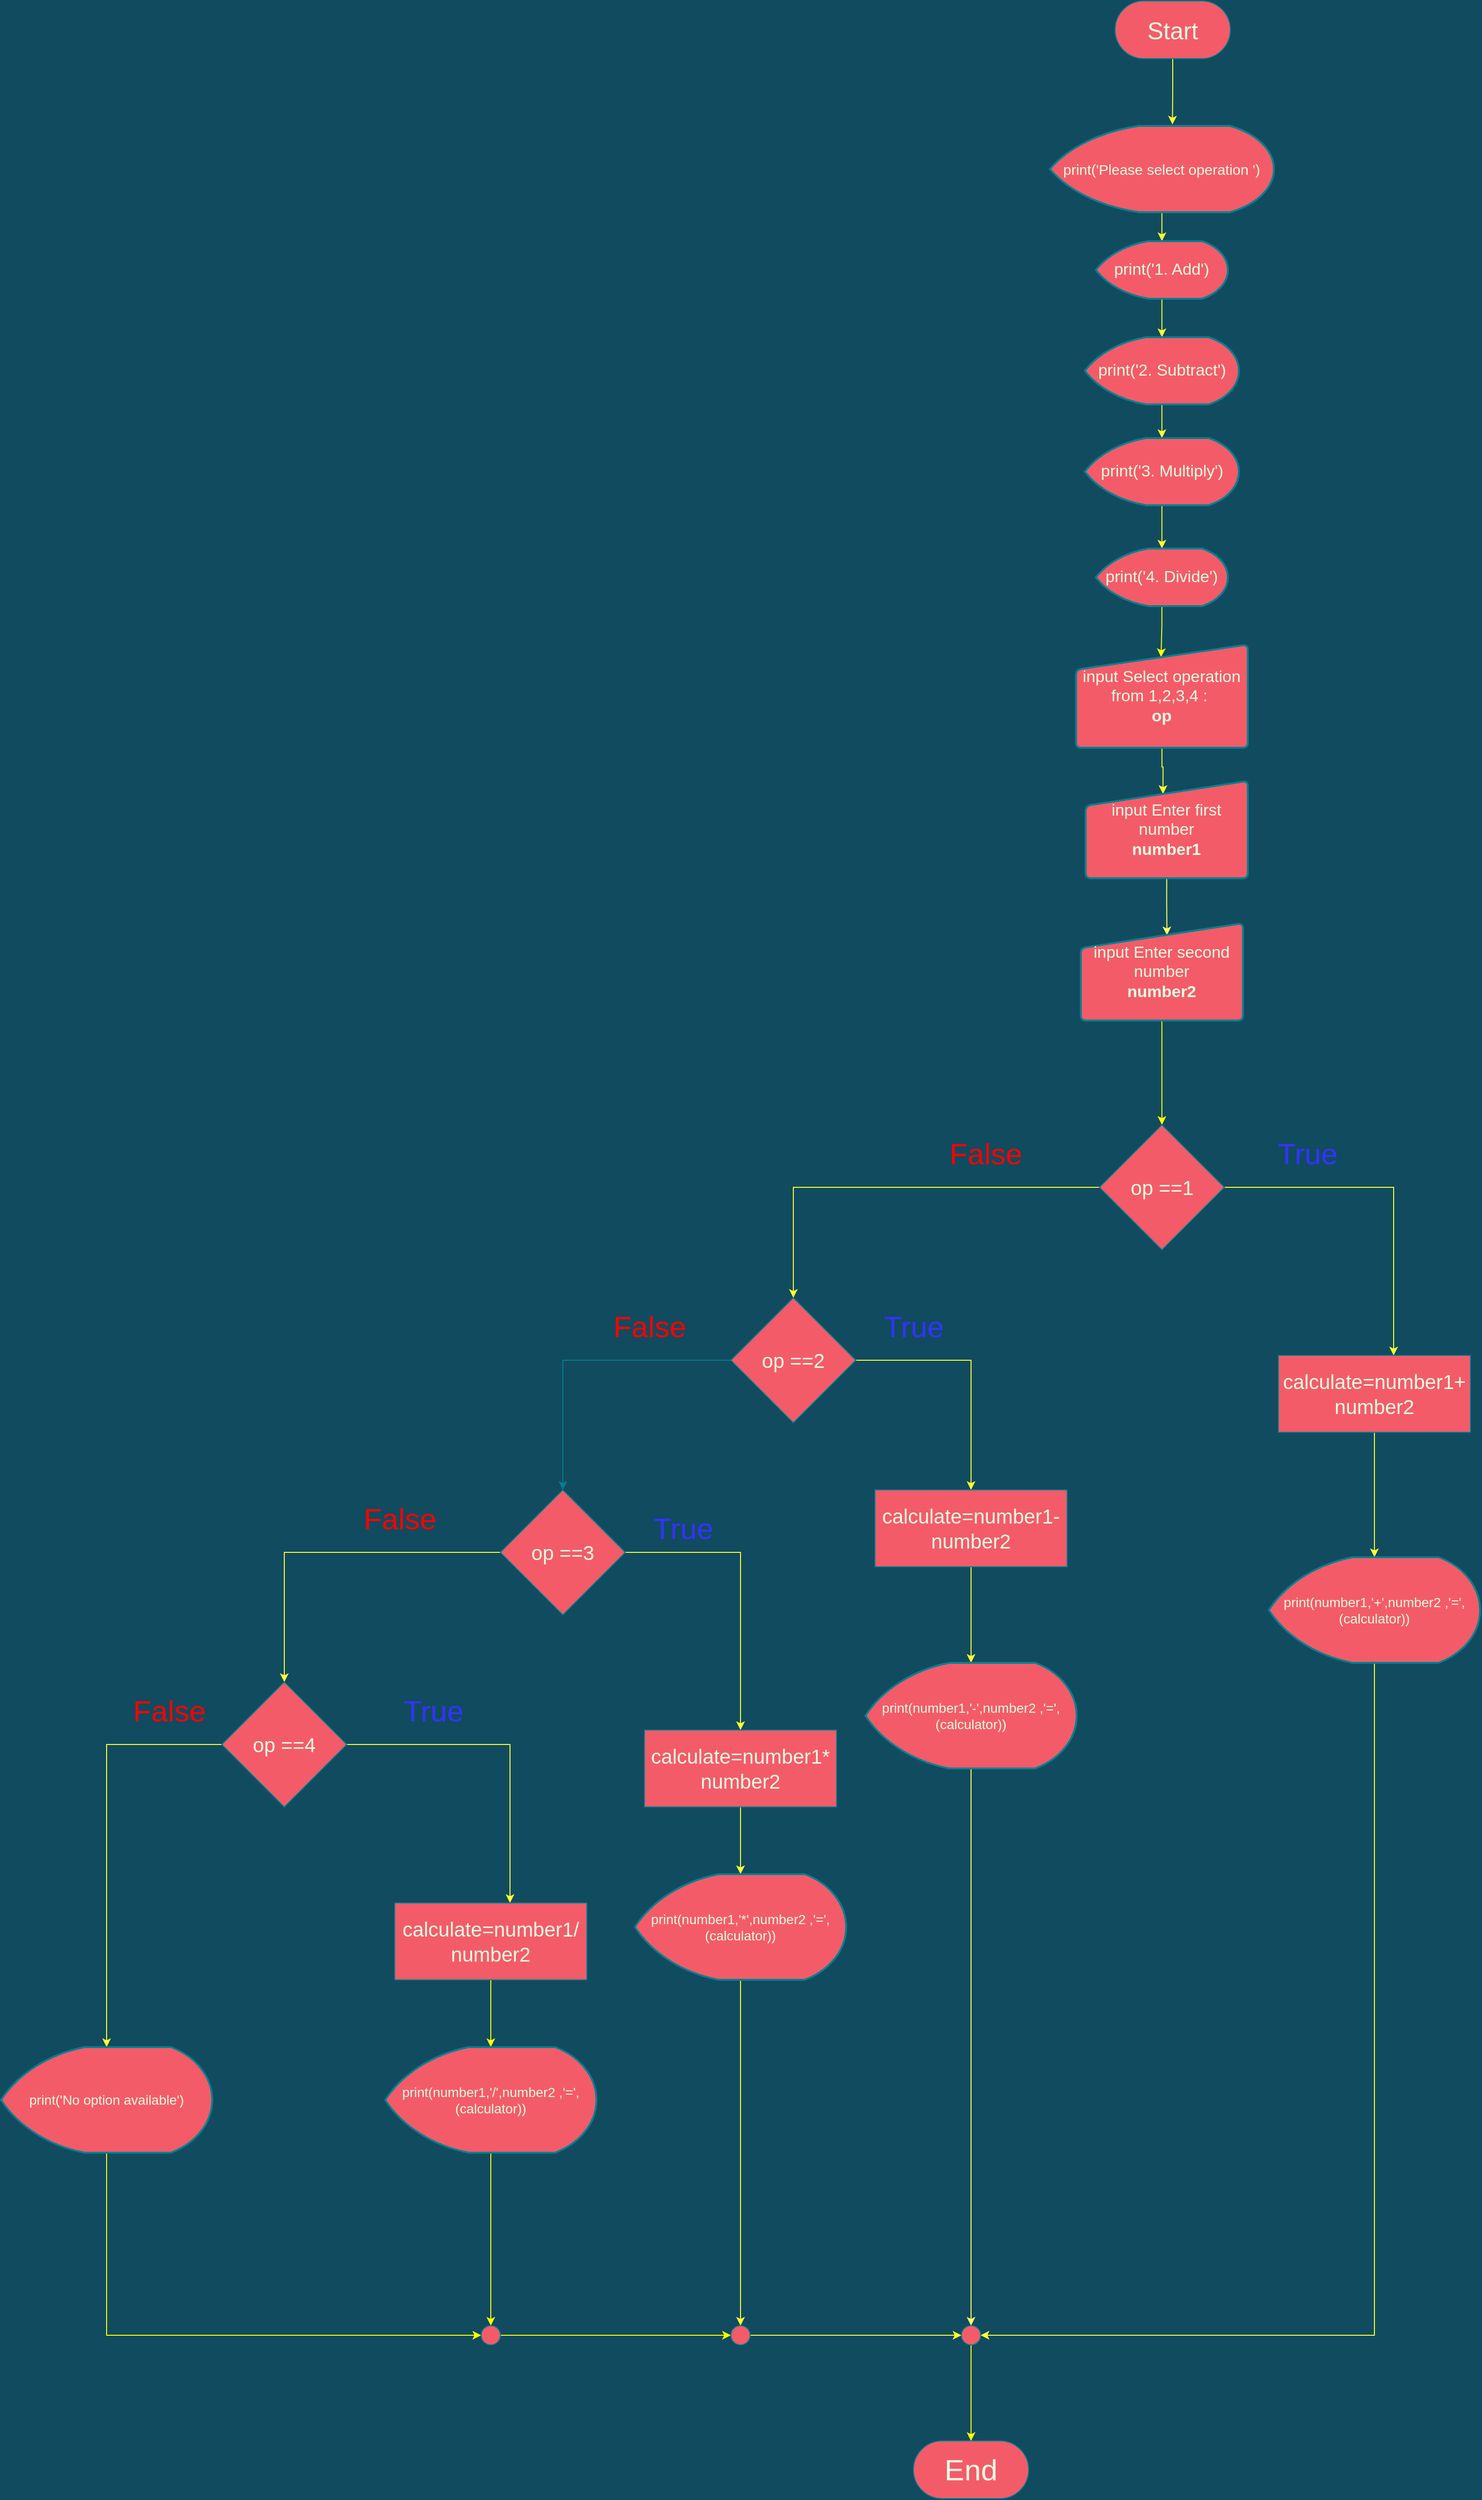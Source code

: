 <mxfile>
    <diagram id="1agtAEiwRiiUMDXfTcnm" name="Page-1">
        <mxGraphModel dx="1728" dy="880" grid="1" gridSize="10" guides="1" tooltips="1" connect="1" arrows="1" fold="1" page="1" pageScale="1" pageWidth="850" pageHeight="1100" background="#114B5F" math="0" shadow="0">
            <root>
                <mxCell id="0"/>
                <mxCell id="1" parent="0"/>
                <mxCell id="44" style="edgeStyle=orthogonalEdgeStyle;rounded=0;orthogonalLoop=1;jettySize=auto;html=1;exitX=0.5;exitY=1;exitDx=0;exitDy=0;entryX=0.547;entryY=-0.016;entryDx=0;entryDy=0;entryPerimeter=0;fontColor=#E4FDE1;labelBackgroundColor=#114B5F;strokeColor=#FFFF33;" parent="1" source="2" target="4" edge="1">
                    <mxGeometry relative="1" as="geometry"/>
                </mxCell>
                <mxCell id="2" value="&lt;font style=&quot;font-size: 25px&quot;&gt;Start&lt;/font&gt;" style="rounded=1;whiteSpace=wrap;html=1;arcSize=50;fillColor=#F45B69;strokeColor=#028090;fontColor=#E4FDE1;" parent="1" vertex="1">
                    <mxGeometry x="390" y="60" width="120" height="60" as="geometry"/>
                </mxCell>
                <mxCell id="45" style="edgeStyle=orthogonalEdgeStyle;rounded=0;orthogonalLoop=1;jettySize=auto;html=1;exitX=0.5;exitY=1;exitDx=0;exitDy=0;exitPerimeter=0;entryX=0.5;entryY=0;entryDx=0;entryDy=0;entryPerimeter=0;fontColor=#E4FDE1;labelBackgroundColor=#114B5F;strokeColor=#FFFF33;" parent="1" source="4" target="6" edge="1">
                    <mxGeometry relative="1" as="geometry"/>
                </mxCell>
                <mxCell id="4" value="&lt;div&gt;&lt;font style=&quot;font-size: 15px&quot;&gt;print('Please select operation ')&lt;/font&gt;&lt;/div&gt;" style="strokeWidth=2;html=1;shape=mxgraph.flowchart.display;whiteSpace=wrap;fillColor=#F45B69;strokeColor=#028090;fontColor=#E4FDE1;" parent="1" vertex="1">
                    <mxGeometry x="322.08" y="190" width="233.32" height="90" as="geometry"/>
                </mxCell>
                <mxCell id="46" style="edgeStyle=orthogonalEdgeStyle;rounded=0;orthogonalLoop=1;jettySize=auto;html=1;exitX=0.5;exitY=1;exitDx=0;exitDy=0;exitPerimeter=0;entryX=0.5;entryY=0;entryDx=0;entryDy=0;entryPerimeter=0;fontColor=#E4FDE1;labelBackgroundColor=#114B5F;strokeColor=#FFFF33;" parent="1" source="6" target="8" edge="1">
                    <mxGeometry relative="1" as="geometry"/>
                </mxCell>
                <mxCell id="6" value="&lt;font style=&quot;font-size: 17px&quot;&gt;print('1. Add')&lt;/font&gt;" style="strokeWidth=2;html=1;shape=mxgraph.flowchart.display;whiteSpace=wrap;fillColor=#F45B69;strokeColor=#028090;fontColor=#E4FDE1;" parent="1" vertex="1">
                    <mxGeometry x="370" y="310" width="137.49" height="60" as="geometry"/>
                </mxCell>
                <mxCell id="47" style="edgeStyle=orthogonalEdgeStyle;rounded=0;orthogonalLoop=1;jettySize=auto;html=1;exitX=0.5;exitY=1;exitDx=0;exitDy=0;exitPerimeter=0;entryX=0.5;entryY=0;entryDx=0;entryDy=0;entryPerimeter=0;fontColor=#E4FDE1;labelBackgroundColor=#114B5F;strokeColor=#FFFF33;" parent="1" source="8" target="9" edge="1">
                    <mxGeometry relative="1" as="geometry"/>
                </mxCell>
                <mxCell id="8" value="&lt;font style=&quot;font-size: 17px&quot;&gt;print('2. Subtract')&lt;/font&gt;" style="strokeWidth=2;html=1;shape=mxgraph.flowchart.display;whiteSpace=wrap;fillColor=#F45B69;strokeColor=#028090;fontColor=#E4FDE1;" parent="1" vertex="1">
                    <mxGeometry x="358.54" y="410" width="160.41" height="70" as="geometry"/>
                </mxCell>
                <mxCell id="48" style="edgeStyle=orthogonalEdgeStyle;rounded=0;orthogonalLoop=1;jettySize=auto;html=1;exitX=0.5;exitY=1;exitDx=0;exitDy=0;exitPerimeter=0;entryX=0.5;entryY=0;entryDx=0;entryDy=0;entryPerimeter=0;fontColor=#E4FDE1;labelBackgroundColor=#114B5F;strokeColor=#FFFF33;" parent="1" source="9" target="10" edge="1">
                    <mxGeometry relative="1" as="geometry"/>
                </mxCell>
                <mxCell id="9" value="&lt;font style=&quot;font-size: 17px&quot;&gt;print('3. Multiply')&lt;/font&gt;" style="strokeWidth=2;html=1;shape=mxgraph.flowchart.display;whiteSpace=wrap;fillColor=#F45B69;strokeColor=#028090;fontColor=#E4FDE1;" parent="1" vertex="1">
                    <mxGeometry x="358.54" y="515" width="160.41" height="70" as="geometry"/>
                </mxCell>
                <mxCell id="49" style="edgeStyle=orthogonalEdgeStyle;rounded=0;orthogonalLoop=1;jettySize=auto;html=1;exitX=0.5;exitY=1;exitDx=0;exitDy=0;exitPerimeter=0;entryX=0.495;entryY=0.121;entryDx=0;entryDy=0;entryPerimeter=0;fontColor=#E4FDE1;labelBackgroundColor=#114B5F;strokeColor=#FFFF00;" parent="1" source="10" target="11" edge="1">
                    <mxGeometry relative="1" as="geometry"/>
                </mxCell>
                <mxCell id="10" value="&lt;font style=&quot;font-size: 17px&quot;&gt;print('4. Divide')&lt;/font&gt;" style="strokeWidth=2;html=1;shape=mxgraph.flowchart.display;whiteSpace=wrap;fillColor=#F45B69;strokeColor=#028090;fontColor=#E4FDE1;" parent="1" vertex="1">
                    <mxGeometry x="370" y="630" width="137.49" height="60" as="geometry"/>
                </mxCell>
                <mxCell id="52" style="edgeStyle=orthogonalEdgeStyle;rounded=0;orthogonalLoop=1;jettySize=auto;html=1;exitX=0.5;exitY=1;exitDx=0;exitDy=0;entryX=0.477;entryY=0.134;entryDx=0;entryDy=0;entryPerimeter=0;fontColor=#E4FDE1;labelBackgroundColor=#114B5F;strokeColor=#FFFF33;" parent="1" source="11" target="12" edge="1">
                    <mxGeometry relative="1" as="geometry"/>
                </mxCell>
                <mxCell id="11" value="&lt;font style=&quot;font-size: 17px&quot;&gt;input Select operation from 1,2,3,4 :&amp;nbsp;&lt;br&gt;&lt;b&gt;op&lt;/b&gt;&lt;br&gt;&lt;/font&gt;" style="html=1;strokeWidth=2;shape=manualInput;whiteSpace=wrap;rounded=1;size=26;arcSize=11;fillColor=#F45B69;strokeColor=#028090;fontColor=#E4FDE1;" parent="1" vertex="1">
                    <mxGeometry x="349.28" y="730" width="178.95" height="107.36" as="geometry"/>
                </mxCell>
                <mxCell id="53" style="edgeStyle=orthogonalEdgeStyle;rounded=0;orthogonalLoop=1;jettySize=auto;html=1;exitX=0.5;exitY=1;exitDx=0;exitDy=0;entryX=0.531;entryY=0.124;entryDx=0;entryDy=0;entryPerimeter=0;labelBackgroundColor=#114B5F;fontColor=#FFFF00;strokeColor=#FFFF66;" parent="1" source="12" target="14" edge="1">
                    <mxGeometry relative="1" as="geometry"/>
                </mxCell>
                <mxCell id="12" value="&lt;font style=&quot;font-size: 17px&quot;&gt;input Enter first number&lt;br&gt;&lt;b&gt;number1&lt;/b&gt;&lt;br&gt;&lt;/font&gt;" style="html=1;strokeWidth=2;shape=manualInput;whiteSpace=wrap;rounded=1;size=26;arcSize=11;fillColor=#F45B69;strokeColor=#028090;fontColor=#E4FDE1;" parent="1" vertex="1">
                    <mxGeometry x="359.27" y="871.88" width="168.95" height="101.36" as="geometry"/>
                </mxCell>
                <mxCell id="54" style="edgeStyle=orthogonalEdgeStyle;rounded=0;orthogonalLoop=1;jettySize=auto;html=1;exitX=0.5;exitY=1;exitDx=0;exitDy=0;entryX=0.5;entryY=0;entryDx=0;entryDy=0;fontColor=#E4FDE1;fillColor=#F45B69;labelBackgroundColor=#114B5F;strokeColor=#FFFF00;" parent="1" source="14" target="16" edge="1">
                    <mxGeometry relative="1" as="geometry"/>
                </mxCell>
                <mxCell id="14" value="&lt;font style=&quot;font-size: 17px&quot;&gt;input Enter second number&lt;br&gt;&lt;b&gt;number2&lt;/b&gt;&lt;br&gt;&lt;/font&gt;" style="html=1;strokeWidth=2;shape=manualInput;whiteSpace=wrap;rounded=1;size=26;arcSize=11;fillColor=#F45B69;strokeColor=#028090;fontColor=#E4FDE1;" parent="1" vertex="1">
                    <mxGeometry x="354.27" y="1020" width="168.95" height="101.36" as="geometry"/>
                </mxCell>
                <mxCell id="37" style="edgeStyle=orthogonalEdgeStyle;rounded=0;orthogonalLoop=1;jettySize=auto;html=1;exitX=0;exitY=0.5;exitDx=0;exitDy=0;entryX=0.5;entryY=0;entryDx=0;entryDy=0;fontColor=#E4FDE1;labelBackgroundColor=#114B5F;strokeColor=#FFFF33;" parent="1" source="16" target="17" edge="1">
                    <mxGeometry relative="1" as="geometry">
                        <mxPoint x="50" y="1295" as="targetPoint"/>
                    </mxGeometry>
                </mxCell>
                <mxCell id="43" style="edgeStyle=orthogonalEdgeStyle;rounded=0;orthogonalLoop=1;jettySize=auto;html=1;exitX=1;exitY=0.5;exitDx=0;exitDy=0;entryX=0.6;entryY=0;entryDx=0;entryDy=0;entryPerimeter=0;fontColor=#E4FDE1;labelBackgroundColor=#114B5F;strokeColor=#FFFF33;" parent="1" source="16" target="21" edge="1">
                    <mxGeometry relative="1" as="geometry">
                        <mxPoint x="680" y="1460" as="targetPoint"/>
                    </mxGeometry>
                </mxCell>
                <mxCell id="16" value="&lt;font style=&quot;font-size: 21px&quot;&gt;op ==1&lt;/font&gt;" style="rhombus;whiteSpace=wrap;html=1;fillColor=#F45B69;strokeColor=#028090;fontColor=#E4FDE1;" parent="1" vertex="1">
                    <mxGeometry x="373.75" y="1230" width="130" height="130" as="geometry"/>
                </mxCell>
                <mxCell id="36" style="edgeStyle=orthogonalEdgeStyle;rounded=0;orthogonalLoop=1;jettySize=auto;html=1;exitX=0;exitY=0.5;exitDx=0;exitDy=0;entryX=0.5;entryY=0;entryDx=0;entryDy=0;strokeColor=#028090;fontColor=#E4FDE1;labelBackgroundColor=#114B5F;" parent="1" source="17" target="18" edge="1">
                    <mxGeometry relative="1" as="geometry">
                        <mxPoint x="-190" y="1475" as="targetPoint"/>
                    </mxGeometry>
                </mxCell>
                <mxCell id="42" style="edgeStyle=orthogonalEdgeStyle;rounded=0;orthogonalLoop=1;jettySize=auto;html=1;exitX=1;exitY=0.5;exitDx=0;exitDy=0;entryX=0.5;entryY=0;entryDx=0;entryDy=0;fontColor=#E4FDE1;labelBackgroundColor=#114B5F;strokeColor=#FFFF33;" parent="1" source="17" target="22" edge="1">
                    <mxGeometry relative="1" as="geometry">
                        <mxPoint x="240" y="1475" as="targetPoint"/>
                    </mxGeometry>
                </mxCell>
                <mxCell id="17" value="&lt;font style=&quot;font-size: 21px&quot;&gt;op ==2&lt;/font&gt;" style="rhombus;whiteSpace=wrap;html=1;fillColor=#F45B69;strokeColor=#028090;fontColor=#E4FDE1;" parent="1" vertex="1">
                    <mxGeometry x="-10" y="1410" width="130" height="130" as="geometry"/>
                </mxCell>
                <mxCell id="35" style="edgeStyle=orthogonalEdgeStyle;rounded=0;orthogonalLoop=1;jettySize=auto;html=1;exitX=0;exitY=0.5;exitDx=0;exitDy=0;entryX=0.5;entryY=0;entryDx=0;entryDy=0;fontColor=#E4FDE1;labelBackgroundColor=#114B5F;strokeColor=#FFFF33;" parent="1" source="18" target="20" edge="1">
                    <mxGeometry relative="1" as="geometry">
                        <mxPoint x="-580" y="1675" as="targetPoint"/>
                    </mxGeometry>
                </mxCell>
                <mxCell id="38" style="edgeStyle=orthogonalEdgeStyle;rounded=0;orthogonalLoop=1;jettySize=auto;html=1;exitX=1;exitY=0.5;exitDx=0;exitDy=0;entryX=0.5;entryY=0;entryDx=0;entryDy=0;fontColor=#E4FDE1;labelBackgroundColor=#114B5F;strokeColor=#FFFF33;" parent="1" source="18" target="23" edge="1">
                    <mxGeometry relative="1" as="geometry">
                        <mxPoint x="60" y="1675" as="targetPoint"/>
                    </mxGeometry>
                </mxCell>
                <mxCell id="18" value="&lt;font style=&quot;font-size: 21px&quot;&gt;op ==3&lt;/font&gt;" style="rhombus;whiteSpace=wrap;html=1;fillColor=#F45B69;strokeColor=#028090;fontColor=#E4FDE1;" parent="1" vertex="1">
                    <mxGeometry x="-250" y="1610" width="130" height="130" as="geometry"/>
                </mxCell>
                <mxCell id="39" style="edgeStyle=orthogonalEdgeStyle;rounded=0;orthogonalLoop=1;jettySize=auto;html=1;exitX=1;exitY=0.5;exitDx=0;exitDy=0;entryX=0.6;entryY=0;entryDx=0;entryDy=0;entryPerimeter=0;fontColor=#E4FDE1;labelBackgroundColor=#114B5F;strokeColor=#FFFF33;" parent="1" source="20" target="24" edge="1">
                    <mxGeometry relative="1" as="geometry">
                        <mxPoint x="-240" y="1875" as="targetPoint"/>
                    </mxGeometry>
                </mxCell>
                <mxCell id="65" style="edgeStyle=orthogonalEdgeStyle;rounded=0;orthogonalLoop=1;jettySize=auto;html=1;exitX=0;exitY=0.5;exitDx=0;exitDy=0;fontSize=14;entryX=0.5;entryY=0;entryDx=0;entryDy=0;entryPerimeter=0;fontColor=#E4FDE1;labelBackgroundColor=#114B5F;strokeColor=#FFFF33;" parent="1" source="20" target="64" edge="1">
                    <mxGeometry relative="1" as="geometry">
                        <mxPoint x="-660" y="1875" as="targetPoint"/>
                    </mxGeometry>
                </mxCell>
                <mxCell id="20" value="&lt;font style=&quot;font-size: 21px&quot;&gt;op ==4&lt;/font&gt;" style="rhombus;whiteSpace=wrap;html=1;fillColor=#F45B69;strokeColor=#028090;fontColor=#E4FDE1;" parent="1" vertex="1">
                    <mxGeometry x="-540" y="1810" width="130" height="130" as="geometry"/>
                </mxCell>
                <mxCell id="59" style="edgeStyle=orthogonalEdgeStyle;rounded=0;orthogonalLoop=1;jettySize=auto;html=1;exitX=0.5;exitY=1;exitDx=0;exitDy=0;fontSize=14;fontColor=#E4FDE1;labelBackgroundColor=#114B5F;strokeColor=#FFFF33;" parent="1" source="21" target="55" edge="1">
                    <mxGeometry relative="1" as="geometry"/>
                </mxCell>
                <mxCell id="21" value="&lt;font style=&quot;font-size: 21px&quot;&gt;calculate=number1+&lt;br&gt;number2&lt;/font&gt;" style="rounded=0;whiteSpace=wrap;html=1;fillColor=#F45B69;strokeColor=#028090;fontColor=#E4FDE1;" parent="1" vertex="1">
                    <mxGeometry x="560" y="1470" width="200" height="80" as="geometry"/>
                </mxCell>
                <mxCell id="58" style="edgeStyle=orthogonalEdgeStyle;rounded=0;orthogonalLoop=1;jettySize=auto;html=1;exitX=0.5;exitY=1;exitDx=0;exitDy=0;fontSize=14;fontColor=#E4FDE1;labelBackgroundColor=#114B5F;strokeColor=#FFFF33;" parent="1" source="22" target="56" edge="1">
                    <mxGeometry relative="1" as="geometry"/>
                </mxCell>
                <mxCell id="22" value="&lt;font style=&quot;font-size: 21px&quot;&gt;calculate=number1-&lt;br&gt;number2&lt;/font&gt;" style="rounded=0;whiteSpace=wrap;html=1;fillColor=#F45B69;strokeColor=#028090;fontColor=#E4FDE1;" parent="1" vertex="1">
                    <mxGeometry x="140" y="1610" width="200" height="80" as="geometry"/>
                </mxCell>
                <mxCell id="61" style="edgeStyle=orthogonalEdgeStyle;rounded=0;orthogonalLoop=1;jettySize=auto;html=1;exitX=0.5;exitY=1;exitDx=0;exitDy=0;entryX=0.5;entryY=0;entryDx=0;entryDy=0;entryPerimeter=0;fontSize=14;fontColor=#E4FDE1;labelBackgroundColor=#114B5F;strokeColor=#FFFF33;" parent="1" source="23" target="60" edge="1">
                    <mxGeometry relative="1" as="geometry"/>
                </mxCell>
                <mxCell id="23" value="&lt;font style=&quot;font-size: 21px&quot;&gt;calculate=number1*&lt;br&gt;number2&lt;/font&gt;" style="rounded=0;whiteSpace=wrap;html=1;fillColor=#F45B69;strokeColor=#028090;fontColor=#E4FDE1;" parent="1" vertex="1">
                    <mxGeometry x="-100" y="1860" width="200" height="80" as="geometry"/>
                </mxCell>
                <mxCell id="63" style="edgeStyle=orthogonalEdgeStyle;rounded=0;orthogonalLoop=1;jettySize=auto;html=1;exitX=0.5;exitY=1;exitDx=0;exitDy=0;fontSize=14;fontColor=#E4FDE1;labelBackgroundColor=#114B5F;strokeColor=#FFFF00;" parent="1" source="24" target="62" edge="1">
                    <mxGeometry relative="1" as="geometry"/>
                </mxCell>
                <mxCell id="24" value="&lt;font style=&quot;font-size: 21px&quot;&gt;calculate=number1/&lt;br&gt;number2&lt;/font&gt;" style="rounded=0;whiteSpace=wrap;html=1;fillColor=#F45B69;strokeColor=#028090;fontColor=#E4FDE1;" parent="1" vertex="1">
                    <mxGeometry x="-360" y="2040" width="200" height="80" as="geometry"/>
                </mxCell>
                <mxCell id="80" style="edgeStyle=orthogonalEdgeStyle;rounded=0;orthogonalLoop=1;jettySize=auto;html=1;exitX=0.5;exitY=1;exitDx=0;exitDy=0;exitPerimeter=0;fontSize=31;entryX=1;entryY=0.5;entryDx=0;entryDy=0;entryPerimeter=0;fontColor=#E4FDE1;labelBackgroundColor=#114B5F;strokeColor=#FFFF33;" parent="1" source="55" target="76" edge="1">
                    <mxGeometry relative="1" as="geometry">
                        <mxPoint x="660" y="2530" as="targetPoint"/>
                        <Array as="points">
                            <mxPoint x="660" y="2490"/>
                        </Array>
                    </mxGeometry>
                </mxCell>
                <mxCell id="55" value="print(number1,'+',number2 ,'=',(calculator))" style="strokeWidth=2;html=1;shape=mxgraph.flowchart.display;whiteSpace=wrap;fillColor=#F45B69;strokeColor=#028090;fontColor=#E4FDE1;fontSize=14;" parent="1" vertex="1">
                    <mxGeometry x="550" y="1680" width="220" height="110" as="geometry"/>
                </mxCell>
                <mxCell id="77" style="edgeStyle=orthogonalEdgeStyle;rounded=0;orthogonalLoop=1;jettySize=auto;html=1;fontSize=31;fontColor=#E4FDE1;labelBackgroundColor=#114B5F;strokeColor=#FFFF66;" parent="1" source="56" edge="1">
                    <mxGeometry relative="1" as="geometry">
                        <mxPoint x="240" y="2480" as="targetPoint"/>
                    </mxGeometry>
                </mxCell>
                <mxCell id="56" value="print(number1,'-',number2 ,'=',(calculator))" style="strokeWidth=2;html=1;shape=mxgraph.flowchart.display;whiteSpace=wrap;fillColor=#F45B69;strokeColor=#028090;fontColor=#E4FDE1;fontSize=14;" parent="1" vertex="1">
                    <mxGeometry x="130" y="1790" width="220" height="110" as="geometry"/>
                </mxCell>
                <mxCell id="87" style="edgeStyle=orthogonalEdgeStyle;rounded=0;orthogonalLoop=1;jettySize=auto;html=1;exitX=0.5;exitY=1;exitDx=0;exitDy=0;exitPerimeter=0;entryX=0.5;entryY=0;entryDx=0;entryDy=0;entryPerimeter=0;fontSize=31;fontColor=#E4FDE1;labelBackgroundColor=#114B5F;strokeColor=#FFFF33;" parent="1" source="60" target="86" edge="1">
                    <mxGeometry relative="1" as="geometry"/>
                </mxCell>
                <mxCell id="60" value="print(number1,'*',number2 ,'=',(calculator))" style="strokeWidth=2;html=1;shape=mxgraph.flowchart.display;whiteSpace=wrap;fillColor=#F45B69;strokeColor=#028090;fontColor=#E4FDE1;fontSize=14;" parent="1" vertex="1">
                    <mxGeometry x="-110" y="2010" width="220" height="110" as="geometry"/>
                </mxCell>
                <mxCell id="84" style="edgeStyle=orthogonalEdgeStyle;rounded=0;orthogonalLoop=1;jettySize=auto;html=1;exitX=0.5;exitY=1;exitDx=0;exitDy=0;exitPerimeter=0;fontSize=31;entryX=0.5;entryY=0;entryDx=0;entryDy=0;entryPerimeter=0;fontColor=#E4FDE1;labelBackgroundColor=#114B5F;strokeColor=#FFFF00;" parent="1" source="62" target="83" edge="1">
                    <mxGeometry relative="1" as="geometry">
                        <mxPoint x="-260" y="2470" as="targetPoint"/>
                    </mxGeometry>
                </mxCell>
                <mxCell id="62" value="print(number1,'/',number2 ,'=',(calculator))" style="strokeWidth=2;html=1;shape=mxgraph.flowchart.display;whiteSpace=wrap;fillColor=#F45B69;strokeColor=#028090;fontColor=#E4FDE1;fontSize=14;" parent="1" vertex="1">
                    <mxGeometry x="-370" y="2190" width="220" height="110" as="geometry"/>
                </mxCell>
                <mxCell id="81" style="edgeStyle=orthogonalEdgeStyle;rounded=0;orthogonalLoop=1;jettySize=auto;html=1;exitX=0.5;exitY=1;exitDx=0;exitDy=0;exitPerimeter=0;fontSize=31;entryX=0;entryY=0.5;entryDx=0;entryDy=0;entryPerimeter=0;fontColor=#E4FDE1;labelBackgroundColor=#114B5F;strokeColor=#FFFF00;" parent="1" source="64" target="83" edge="1">
                    <mxGeometry relative="1" as="geometry">
                        <mxPoint x="-280" y="2490" as="targetPoint"/>
                        <Array as="points">
                            <mxPoint x="-660" y="2490"/>
                        </Array>
                    </mxGeometry>
                </mxCell>
                <mxCell id="64" value="print('No option available')" style="strokeWidth=2;html=1;shape=mxgraph.flowchart.display;whiteSpace=wrap;fillColor=#F45B69;strokeColor=#028090;fontColor=#E4FDE1;fontSize=14;" parent="1" vertex="1">
                    <mxGeometry x="-770" y="2190" width="220" height="110" as="geometry"/>
                </mxCell>
                <mxCell id="67" value="True" style="text;html=1;align=center;verticalAlign=middle;resizable=0;points=[];autosize=1;strokeColor=none;fontSize=31;fontColor=#3333FF;" parent="1" vertex="1">
                    <mxGeometry x="550" y="1240" width="80" height="40" as="geometry"/>
                </mxCell>
                <mxCell id="68" value="False" style="text;html=1;align=center;verticalAlign=middle;resizable=0;points=[];autosize=1;strokeColor=none;fontSize=31;fontColor=#FF0000;" parent="1" vertex="1">
                    <mxGeometry x="210" y="1240" width="90" height="40" as="geometry"/>
                </mxCell>
                <mxCell id="69" value="True" style="text;html=1;align=center;verticalAlign=middle;resizable=0;points=[];autosize=1;strokeColor=none;fontSize=31;fontColor=#3333FF;" parent="1" vertex="1">
                    <mxGeometry x="140" y="1420" width="80" height="40" as="geometry"/>
                </mxCell>
                <mxCell id="70" value="False" style="text;html=1;align=center;verticalAlign=middle;resizable=0;points=[];autosize=1;strokeColor=none;fontSize=31;fontColor=#FF0000;" parent="1" vertex="1">
                    <mxGeometry x="-140" y="1420" width="90" height="40" as="geometry"/>
                </mxCell>
                <mxCell id="71" value="False" style="text;html=1;align=center;verticalAlign=middle;resizable=0;points=[];autosize=1;strokeColor=none;fontSize=31;fontColor=#FF0000;" parent="1" vertex="1">
                    <mxGeometry x="-400" y="1620" width="90" height="40" as="geometry"/>
                </mxCell>
                <mxCell id="72" value="False" style="text;html=1;align=center;verticalAlign=middle;resizable=0;points=[];autosize=1;strokeColor=none;fontSize=31;fontColor=#FF0000;" parent="1" vertex="1">
                    <mxGeometry x="-640" y="1820" width="90" height="40" as="geometry"/>
                </mxCell>
                <mxCell id="73" value="True" style="text;html=1;align=center;verticalAlign=middle;resizable=0;points=[];autosize=1;strokeColor=none;fontSize=31;fontColor=#3333FF;" parent="1" vertex="1">
                    <mxGeometry x="-100" y="1630" width="80" height="40" as="geometry"/>
                </mxCell>
                <mxCell id="74" value="True" style="text;html=1;align=center;verticalAlign=middle;resizable=0;points=[];autosize=1;strokeColor=none;fontSize=31;fontColor=#3333FF;" parent="1" vertex="1">
                    <mxGeometry x="-360" y="1820" width="80" height="40" as="geometry"/>
                </mxCell>
                <mxCell id="75" value="&lt;font style=&quot;font-size: 31px&quot;&gt;End&lt;/font&gt;" style="rounded=1;whiteSpace=wrap;html=1;arcSize=50;fillColor=#F45B69;strokeColor=#028090;fontColor=#E4FDE1;" parent="1" vertex="1">
                    <mxGeometry x="180" y="2600" width="120" height="60" as="geometry"/>
                </mxCell>
                <mxCell id="82" style="edgeStyle=orthogonalEdgeStyle;rounded=0;orthogonalLoop=1;jettySize=auto;html=1;exitX=0.5;exitY=1;exitDx=0;exitDy=0;exitPerimeter=0;entryX=0.5;entryY=0;entryDx=0;entryDy=0;fontSize=31;fontColor=#E4FDE1;labelBackgroundColor=#114B5F;strokeColor=#FFFF00;" parent="1" source="76" target="75" edge="1">
                    <mxGeometry relative="1" as="geometry"/>
                </mxCell>
                <mxCell id="76" value="" style="verticalLabelPosition=bottom;verticalAlign=top;html=1;shape=mxgraph.flowchart.on-page_reference;fontSize=31;fillColor=#F45B69;strokeColor=#028090;fontColor=#E4FDE1;" parent="1" vertex="1">
                    <mxGeometry x="230" y="2480" width="20" height="20" as="geometry"/>
                </mxCell>
                <mxCell id="85" style="edgeStyle=orthogonalEdgeStyle;rounded=0;orthogonalLoop=1;jettySize=auto;html=1;exitX=1;exitY=0.5;exitDx=0;exitDy=0;exitPerimeter=0;fontSize=31;entryX=0;entryY=0.5;entryDx=0;entryDy=0;entryPerimeter=0;fontColor=#E4FDE1;labelBackgroundColor=#114B5F;strokeColor=#FFFF00;" parent="1" source="83" target="86" edge="1">
                    <mxGeometry relative="1" as="geometry">
                        <mxPoint x="-20" y="2490" as="targetPoint"/>
                    </mxGeometry>
                </mxCell>
                <mxCell id="83" value="" style="verticalLabelPosition=bottom;verticalAlign=top;html=1;shape=mxgraph.flowchart.on-page_reference;fontSize=31;fillColor=#F45B69;strokeColor=#028090;fontColor=#E4FDE1;" parent="1" vertex="1">
                    <mxGeometry x="-270" y="2480" width="20" height="20" as="geometry"/>
                </mxCell>
                <mxCell id="89" style="edgeStyle=orthogonalEdgeStyle;rounded=0;orthogonalLoop=1;jettySize=auto;html=1;exitX=1;exitY=0.5;exitDx=0;exitDy=0;exitPerimeter=0;entryX=0;entryY=0.5;entryDx=0;entryDy=0;entryPerimeter=0;fontSize=31;fontColor=#E4FDE1;labelBackgroundColor=#114B5F;strokeColor=#FFFF33;" parent="1" source="86" target="76" edge="1">
                    <mxGeometry relative="1" as="geometry"/>
                </mxCell>
                <mxCell id="86" value="" style="verticalLabelPosition=bottom;verticalAlign=top;html=1;shape=mxgraph.flowchart.on-page_reference;fontSize=31;fillColor=#F45B69;strokeColor=#028090;fontColor=#E4FDE1;" parent="1" vertex="1">
                    <mxGeometry x="-10" y="2480" width="20" height="20" as="geometry"/>
                </mxCell>
            </root>
        </mxGraphModel>
    </diagram>
</mxfile>